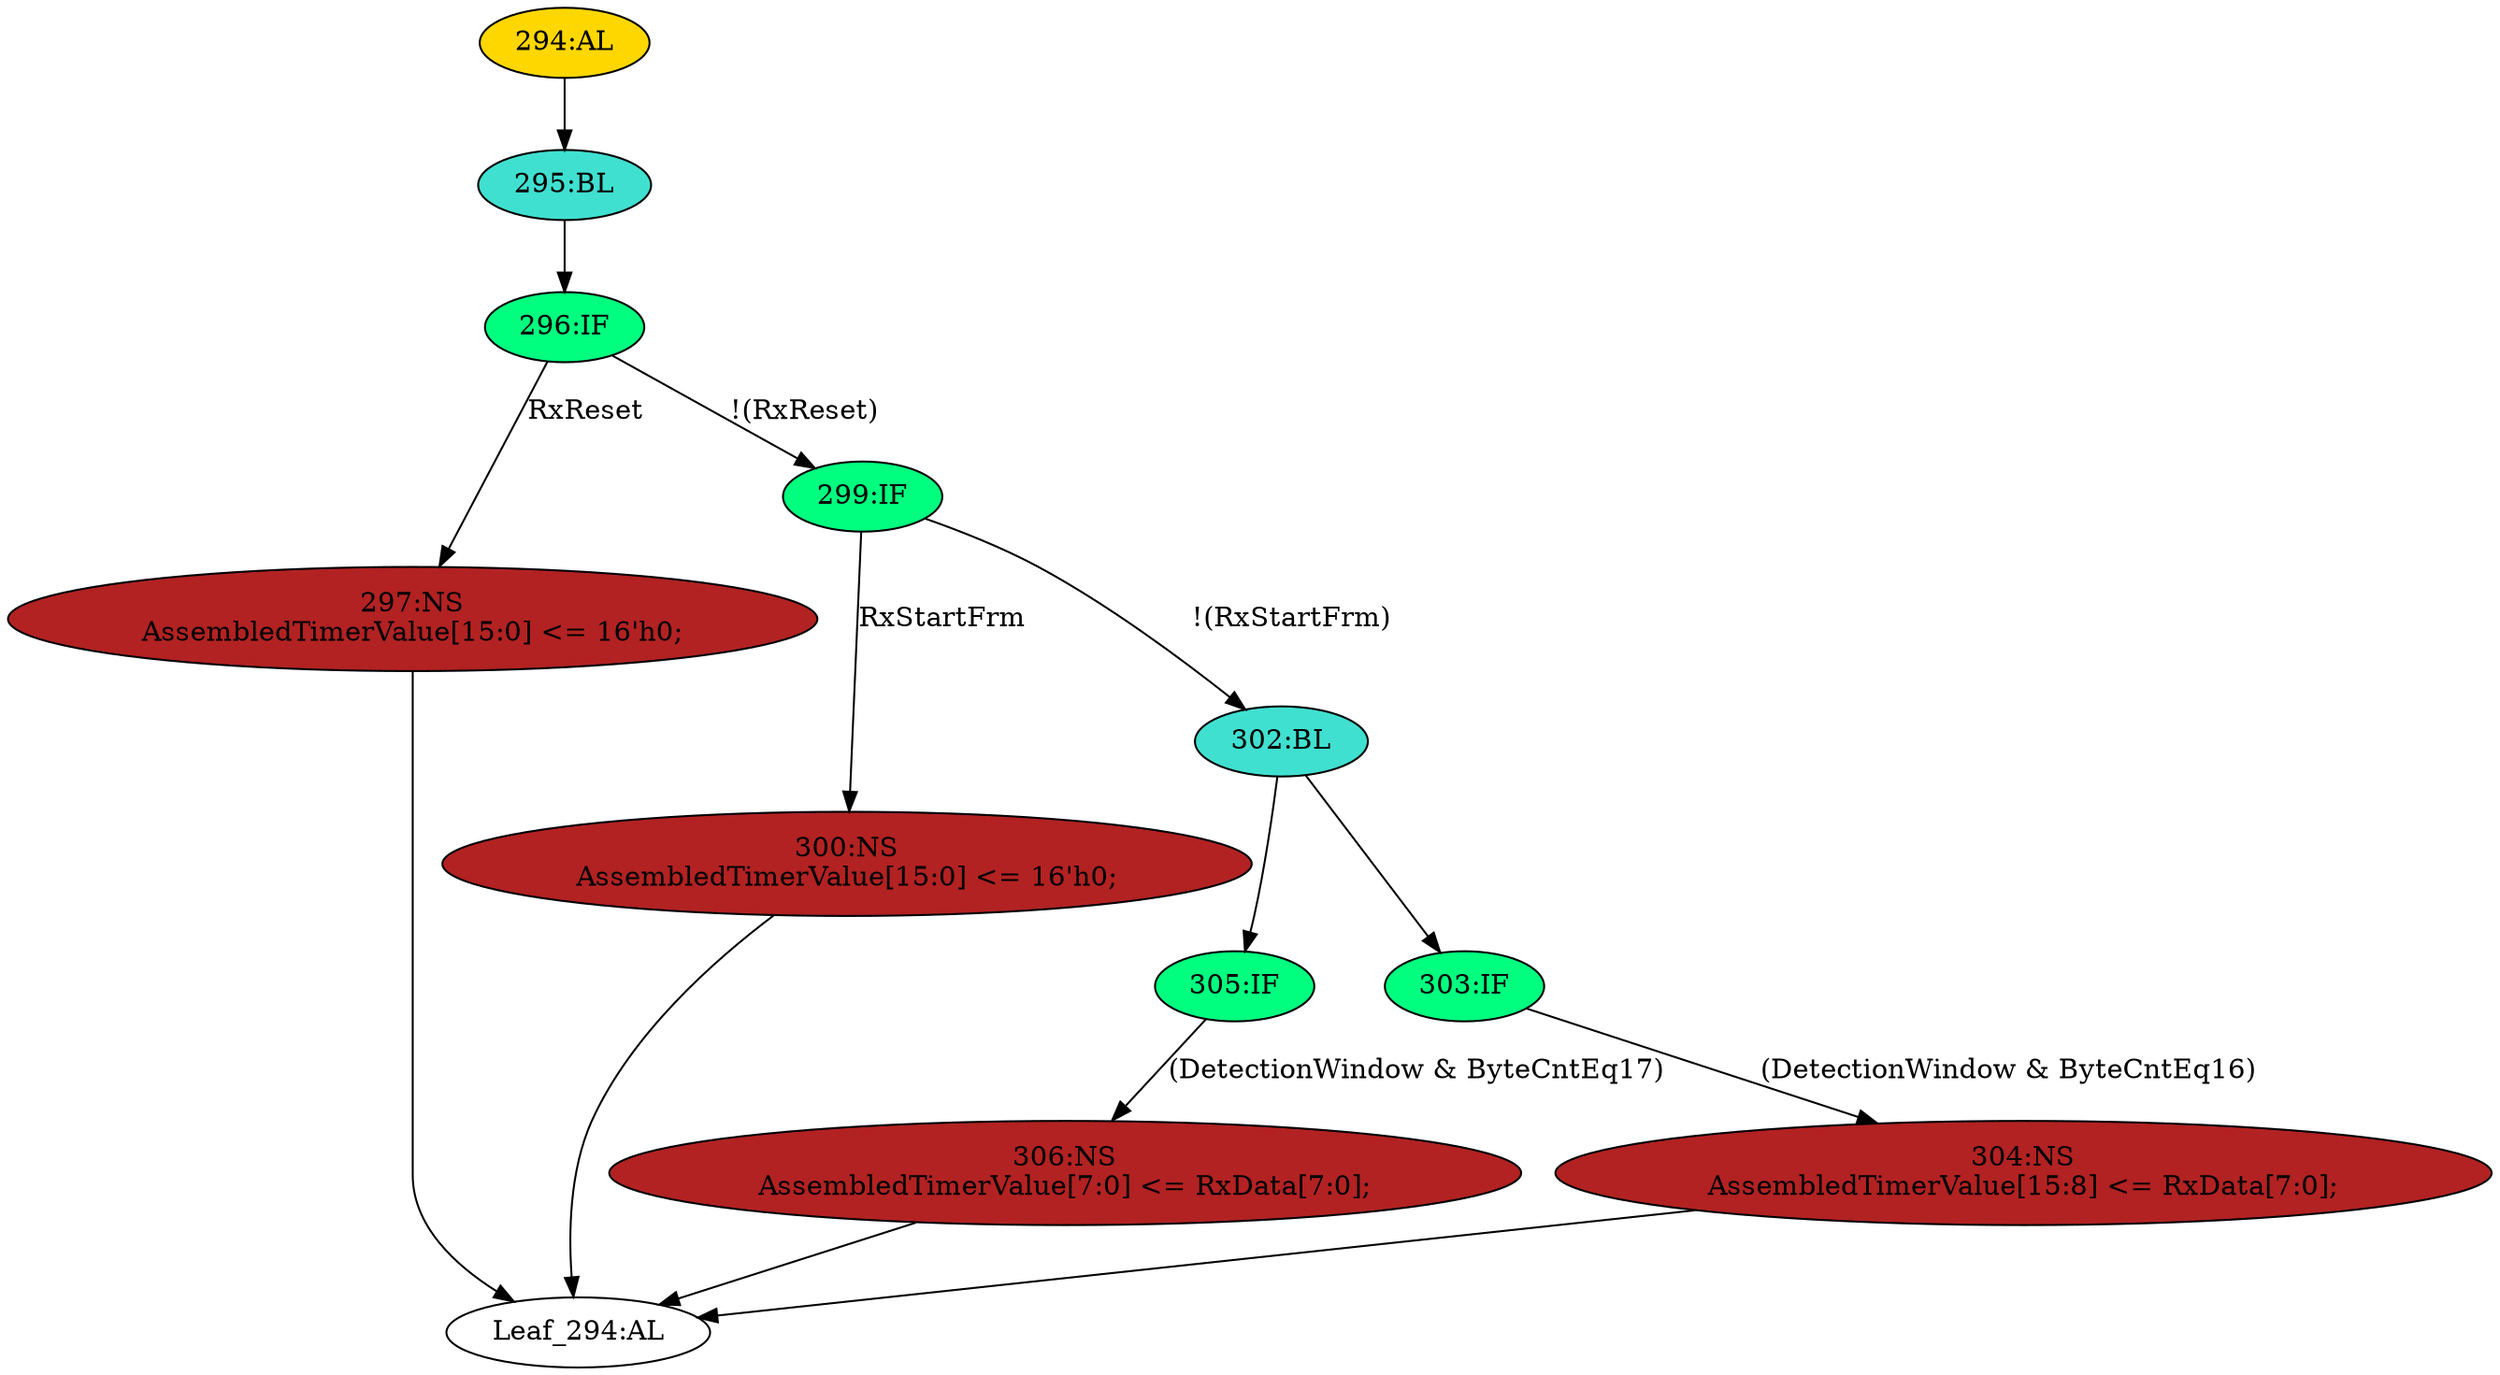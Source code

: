 strict digraph "" {
	node [label="\N"];
	"297:NS"	 [ast="<pyverilog.vparser.ast.NonblockingSubstitution object at 0x7f2ba5adbb90>",
		fillcolor=firebrick,
		label="297:NS
AssembledTimerValue[15:0] <= 16'h0;",
		statements="[<pyverilog.vparser.ast.NonblockingSubstitution object at 0x7f2ba5adbb90>]",
		style=filled,
		typ=NonblockingSubstitution];
	"Leaf_294:AL"	 [def_var="['AssembledTimerValue']",
		label="Leaf_294:AL"];
	"297:NS" -> "Leaf_294:AL"	 [cond="[]",
		lineno=None];
	"300:NS"	 [ast="<pyverilog.vparser.ast.NonblockingSubstitution object at 0x7f2ba5adbe50>",
		fillcolor=firebrick,
		label="300:NS
AssembledTimerValue[15:0] <= 16'h0;",
		statements="[<pyverilog.vparser.ast.NonblockingSubstitution object at 0x7f2ba5adbe50>]",
		style=filled,
		typ=NonblockingSubstitution];
	"300:NS" -> "Leaf_294:AL"	 [cond="[]",
		lineno=None];
	"302:BL"	 [ast="<pyverilog.vparser.ast.Block object at 0x7f2ba5b020d0>",
		fillcolor=turquoise,
		label="302:BL",
		statements="[]",
		style=filled,
		typ=Block];
	"305:IF"	 [ast="<pyverilog.vparser.ast.IfStatement object at 0x7f2ba5b025d0>",
		fillcolor=springgreen,
		label="305:IF",
		statements="[]",
		style=filled,
		typ=IfStatement];
	"302:BL" -> "305:IF"	 [cond="[]",
		lineno=None];
	"303:IF"	 [ast="<pyverilog.vparser.ast.IfStatement object at 0x7f2ba5b02110>",
		fillcolor=springgreen,
		label="303:IF",
		statements="[]",
		style=filled,
		typ=IfStatement];
	"302:BL" -> "303:IF"	 [cond="[]",
		lineno=None];
	"306:NS"	 [ast="<pyverilog.vparser.ast.NonblockingSubstitution object at 0x7f2ba5b02610>",
		fillcolor=firebrick,
		label="306:NS
AssembledTimerValue[7:0] <= RxData[7:0];",
		statements="[<pyverilog.vparser.ast.NonblockingSubstitution object at 0x7f2ba5b02610>]",
		style=filled,
		typ=NonblockingSubstitution];
	"305:IF" -> "306:NS"	 [cond="['DetectionWindow', 'ByteCntEq17']",
		label="(DetectionWindow & ByteCntEq17)",
		lineno=305];
	"304:NS"	 [ast="<pyverilog.vparser.ast.NonblockingSubstitution object at 0x7f2ba5b021d0>",
		fillcolor=firebrick,
		label="304:NS
AssembledTimerValue[15:8] <= RxData[7:0];",
		statements="[<pyverilog.vparser.ast.NonblockingSubstitution object at 0x7f2ba5b021d0>]",
		style=filled,
		typ=NonblockingSubstitution];
	"303:IF" -> "304:NS"	 [cond="['DetectionWindow', 'ByteCntEq16']",
		label="(DetectionWindow & ByteCntEq16)",
		lineno=303];
	"299:IF"	 [ast="<pyverilog.vparser.ast.IfStatement object at 0x7f2ba5b02a10>",
		fillcolor=springgreen,
		label="299:IF",
		statements="[]",
		style=filled,
		typ=IfStatement];
	"299:IF" -> "300:NS"	 [cond="['RxStartFrm']",
		label=RxStartFrm,
		lineno=299];
	"299:IF" -> "302:BL"	 [cond="['RxStartFrm']",
		label="!(RxStartFrm)",
		lineno=299];
	"304:NS" -> "Leaf_294:AL"	 [cond="[]",
		lineno=None];
	"295:BL"	 [ast="<pyverilog.vparser.ast.Block object at 0x7f2ba5b02a90>",
		fillcolor=turquoise,
		label="295:BL",
		statements="[]",
		style=filled,
		typ=Block];
	"296:IF"	 [ast="<pyverilog.vparser.ast.IfStatement object at 0x7f2ba5b02ad0>",
		fillcolor=springgreen,
		label="296:IF",
		statements="[]",
		style=filled,
		typ=IfStatement];
	"295:BL" -> "296:IF"	 [cond="[]",
		lineno=None];
	"296:IF" -> "297:NS"	 [cond="['RxReset']",
		label=RxReset,
		lineno=296];
	"296:IF" -> "299:IF"	 [cond="['RxReset']",
		label="!(RxReset)",
		lineno=296];
	"294:AL"	 [ast="<pyverilog.vparser.ast.Always object at 0x7f2ba5b02b50>",
		clk_sens=True,
		fillcolor=gold,
		label="294:AL",
		sens="['MRxClk', 'RxReset']",
		statements="[]",
		style=filled,
		typ=Always,
		use_var="['RxStartFrm', 'RxData', 'DetectionWindow', 'RxReset', 'ByteCntEq17', 'ByteCntEq16']"];
	"294:AL" -> "295:BL"	 [cond="[]",
		lineno=None];
	"306:NS" -> "Leaf_294:AL"	 [cond="[]",
		lineno=None];
}
